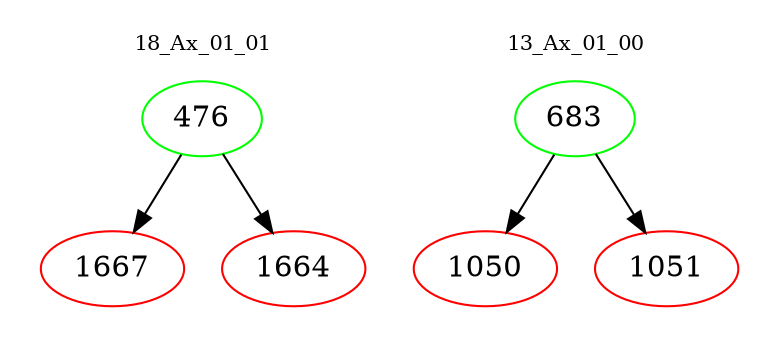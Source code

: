 digraph{
subgraph cluster_0 {
color = white
label = "18_Ax_01_01";
fontsize=10;
T0_476 [label="476", color="green"]
T0_476 -> T0_1667 [color="black"]
T0_1667 [label="1667", color="red"]
T0_476 -> T0_1664 [color="black"]
T0_1664 [label="1664", color="red"]
}
subgraph cluster_1 {
color = white
label = "13_Ax_01_00";
fontsize=10;
T1_683 [label="683", color="green"]
T1_683 -> T1_1050 [color="black"]
T1_1050 [label="1050", color="red"]
T1_683 -> T1_1051 [color="black"]
T1_1051 [label="1051", color="red"]
}
}
